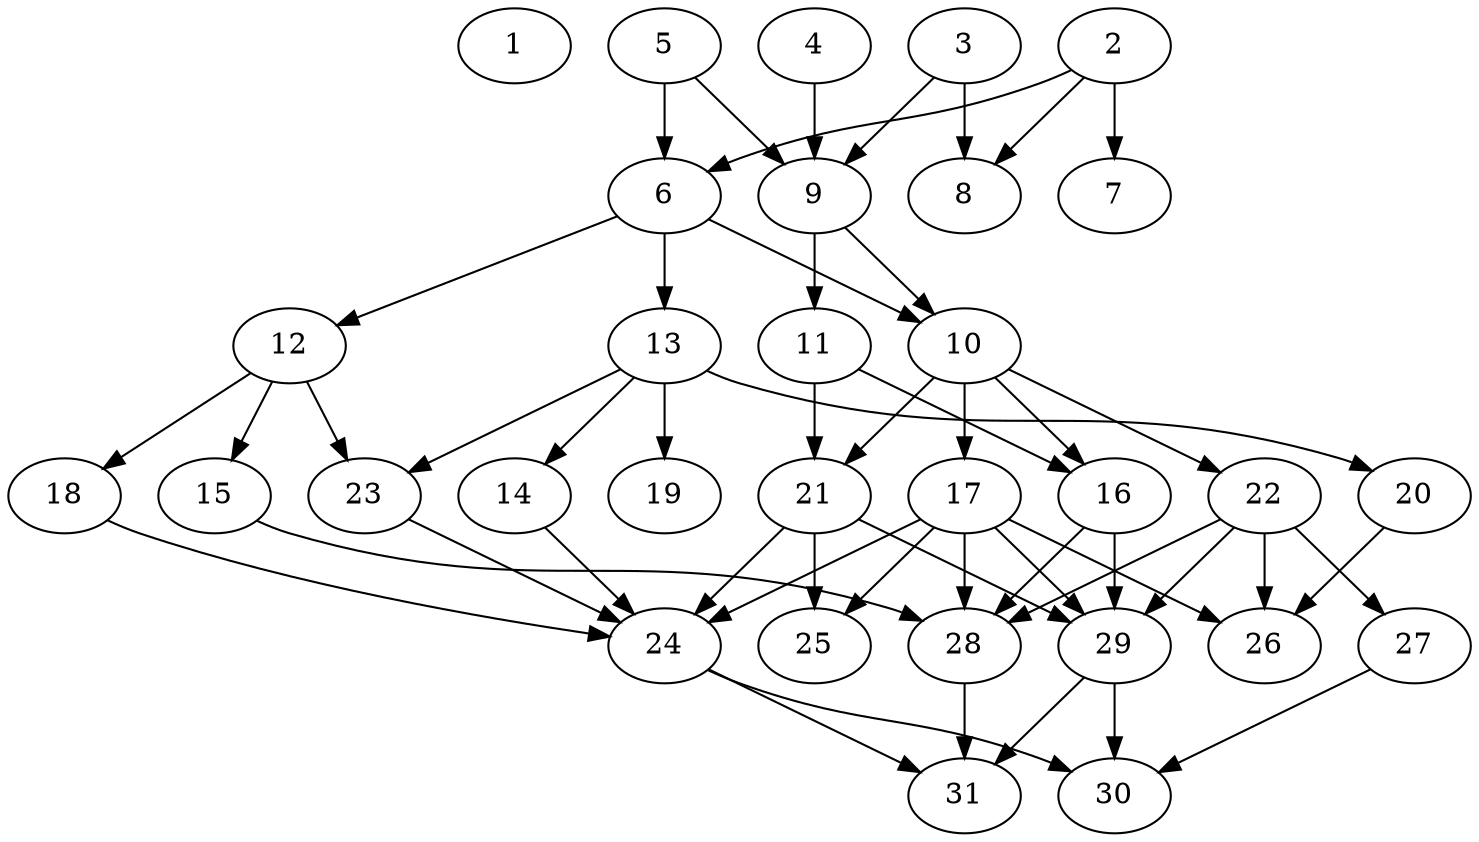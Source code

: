// DAG (tier=2-normal, mode=compute, n=31, ccr=0.395, fat=0.583, density=0.469, regular=0.509, jump=0.199, mindata=524288, maxdata=8388608)
// DAG automatically generated by daggen at Sun Aug 24 16:33:33 2025
// /home/ermia/Project/Environments/daggen/bin/daggen --dot --ccr 0.395 --fat 0.583 --regular 0.509 --density 0.469 --jump 0.199 --mindata 524288 --maxdata 8388608 -n 31 
digraph G {
  1 [size="2748895067916730368", alpha="0.02", expect_size="1374447533958365184"]
  2 [size="287454184427487232000", alpha="0.18", expect_size="143727092213743616000"]
  2 -> 6 [size ="348446208819200"]
  2 -> 7 [size ="348446208819200"]
  2 -> 8 [size ="348446208819200"]
  3 [size="35329100296524708", alpha="0.15", expect_size="17664550148262354"]
  3 -> 8 [size ="35081368371200"]
  3 -> 9 [size ="35081368371200"]
  4 [size="175695087645915968", alpha="0.13", expect_size="87847543822957984"]
  4 -> 9 [size ="94478677311488"]
  5 [size="337892608759538304", alpha="0.12", expect_size="168946304379769152"]
  5 -> 6 [size ="450218906615808"]
  5 -> 9 [size ="450218906615808"]
  6 [size="267326893643069248", alpha="0.15", expect_size="133663446821534624"]
  6 -> 10 [size ="354309644484608"]
  6 -> 12 [size ="354309644484608"]
  6 -> 13 [size ="354309644484608"]
  7 [size="94874720180042203136", alpha="0.14", expect_size="47437360090021101568"]
  8 [size="85464043967930768", alpha="0.09", expect_size="42732021983965384"]
  9 [size="365956965193950", alpha="0.18", expect_size="182978482596975"]
  9 -> 10 [size ="20414516428800"]
  9 -> 11 [size ="20414516428800"]
  10 [size="19440798122482980", alpha="0.07", expect_size="9720399061241490"]
  10 -> 16 [size ="22233032425472"]
  10 -> 17 [size ="22233032425472"]
  10 -> 21 [size ="22233032425472"]
  10 -> 22 [size ="22233032425472"]
  11 [size="98302043071166021632", alpha="0.18", expect_size="49151021535583010816"]
  11 -> 16 [size ="170398205345792"]
  11 -> 21 [size ="170398205345792"]
  12 [size="409179521024000000", alpha="0.18", expect_size="204589760512000000"]
  12 -> 15 [size ="4409262080000"]
  12 -> 18 [size ="4409262080000"]
  12 -> 23 [size ="4409262080000"]
  13 [size="2982459182083200", alpha="0.01", expect_size="1491229591041600"]
  13 -> 14 [size ="55837930291200"]
  13 -> 19 [size ="55837930291200"]
  13 -> 20 [size ="55837930291200"]
  13 -> 23 [size ="55837930291200"]
  14 [size="963712710511884416", alpha="0.10", expect_size="481856355255942208"]
  14 -> 24 [size ="526851768320000"]
  15 [size="529798770325865889792", alpha="0.06", expect_size="264899385162932944896"]
  15 -> 28 [size ="523798138847232"]
  16 [size="942378773190591744", alpha="0.03", expect_size="471189386595295872"]
  16 -> 28 [size ="556098977267712"]
  16 -> 29 [size ="556098977267712"]
  17 [size="325634864068013824", alpha="0.17", expect_size="162817432034006912"]
  17 -> 24 [size ="285119558451200"]
  17 -> 25 [size ="285119558451200"]
  17 -> 26 [size ="285119558451200"]
  17 -> 28 [size ="285119558451200"]
  17 -> 29 [size ="285119558451200"]
  18 [size="464684649282572288", alpha="0.01", expect_size="232342324641286144"]
  18 -> 24 [size ="185067867471872"]
  19 [size="1324105601267890", alpha="0.06", expect_size="662052800633945"]
  20 [size="46313453596685893632", alpha="0.13", expect_size="23156726798342946816"]
  20 -> 26 [size ="103171900833792"]
  21 [size="3073829643548000", alpha="0.05", expect_size="1536914821774000"]
  21 -> 24 [size ="62062277427200"]
  21 -> 25 [size ="62062277427200"]
  21 -> 29 [size ="62062277427200"]
  22 [size="2656035816027540", alpha="0.05", expect_size="1328017908013770"]
  22 -> 26 [size ="70256571711488"]
  22 -> 27 [size ="70256571711488"]
  22 -> 28 [size ="70256571711488"]
  22 -> 29 [size ="70256571711488"]
  23 [size="13652193182635524096", alpha="0.05", expect_size="6826096591317762048"]
  23 -> 24 [size ="45697411842048"]
  24 [size="124996712343910640", alpha="0.02", expect_size="62498356171955320"]
  24 -> 30 [size ="108414579507200"]
  24 -> 31 [size ="108414579507200"]
  25 [size="7493779378811784", alpha="0.04", expect_size="3746889689405892"]
  26 [size="33925046626714640", alpha="0.11", expect_size="16962523313357320"]
  27 [size="86100819093224768", alpha="0.16", expect_size="43050409546612384"]
  27 -> 30 [size ="101414319685632"]
  28 [size="204128387072000000000", alpha="0.19", expect_size="102064193536000000000"]
  28 -> 31 [size ="277348352000000"]
  29 [size="315196133044664664064", alpha="0.02", expect_size="157598066522332332032"]
  29 -> 30 [size ="370519077552128"]
  29 -> 31 [size ="370519077552128"]
  30 [size="199268393918855643136", alpha="0.18", expect_size="99634196959427821568"]
  31 [size="1140493305857272960", alpha="0.05", expect_size="570246652928636480"]
}